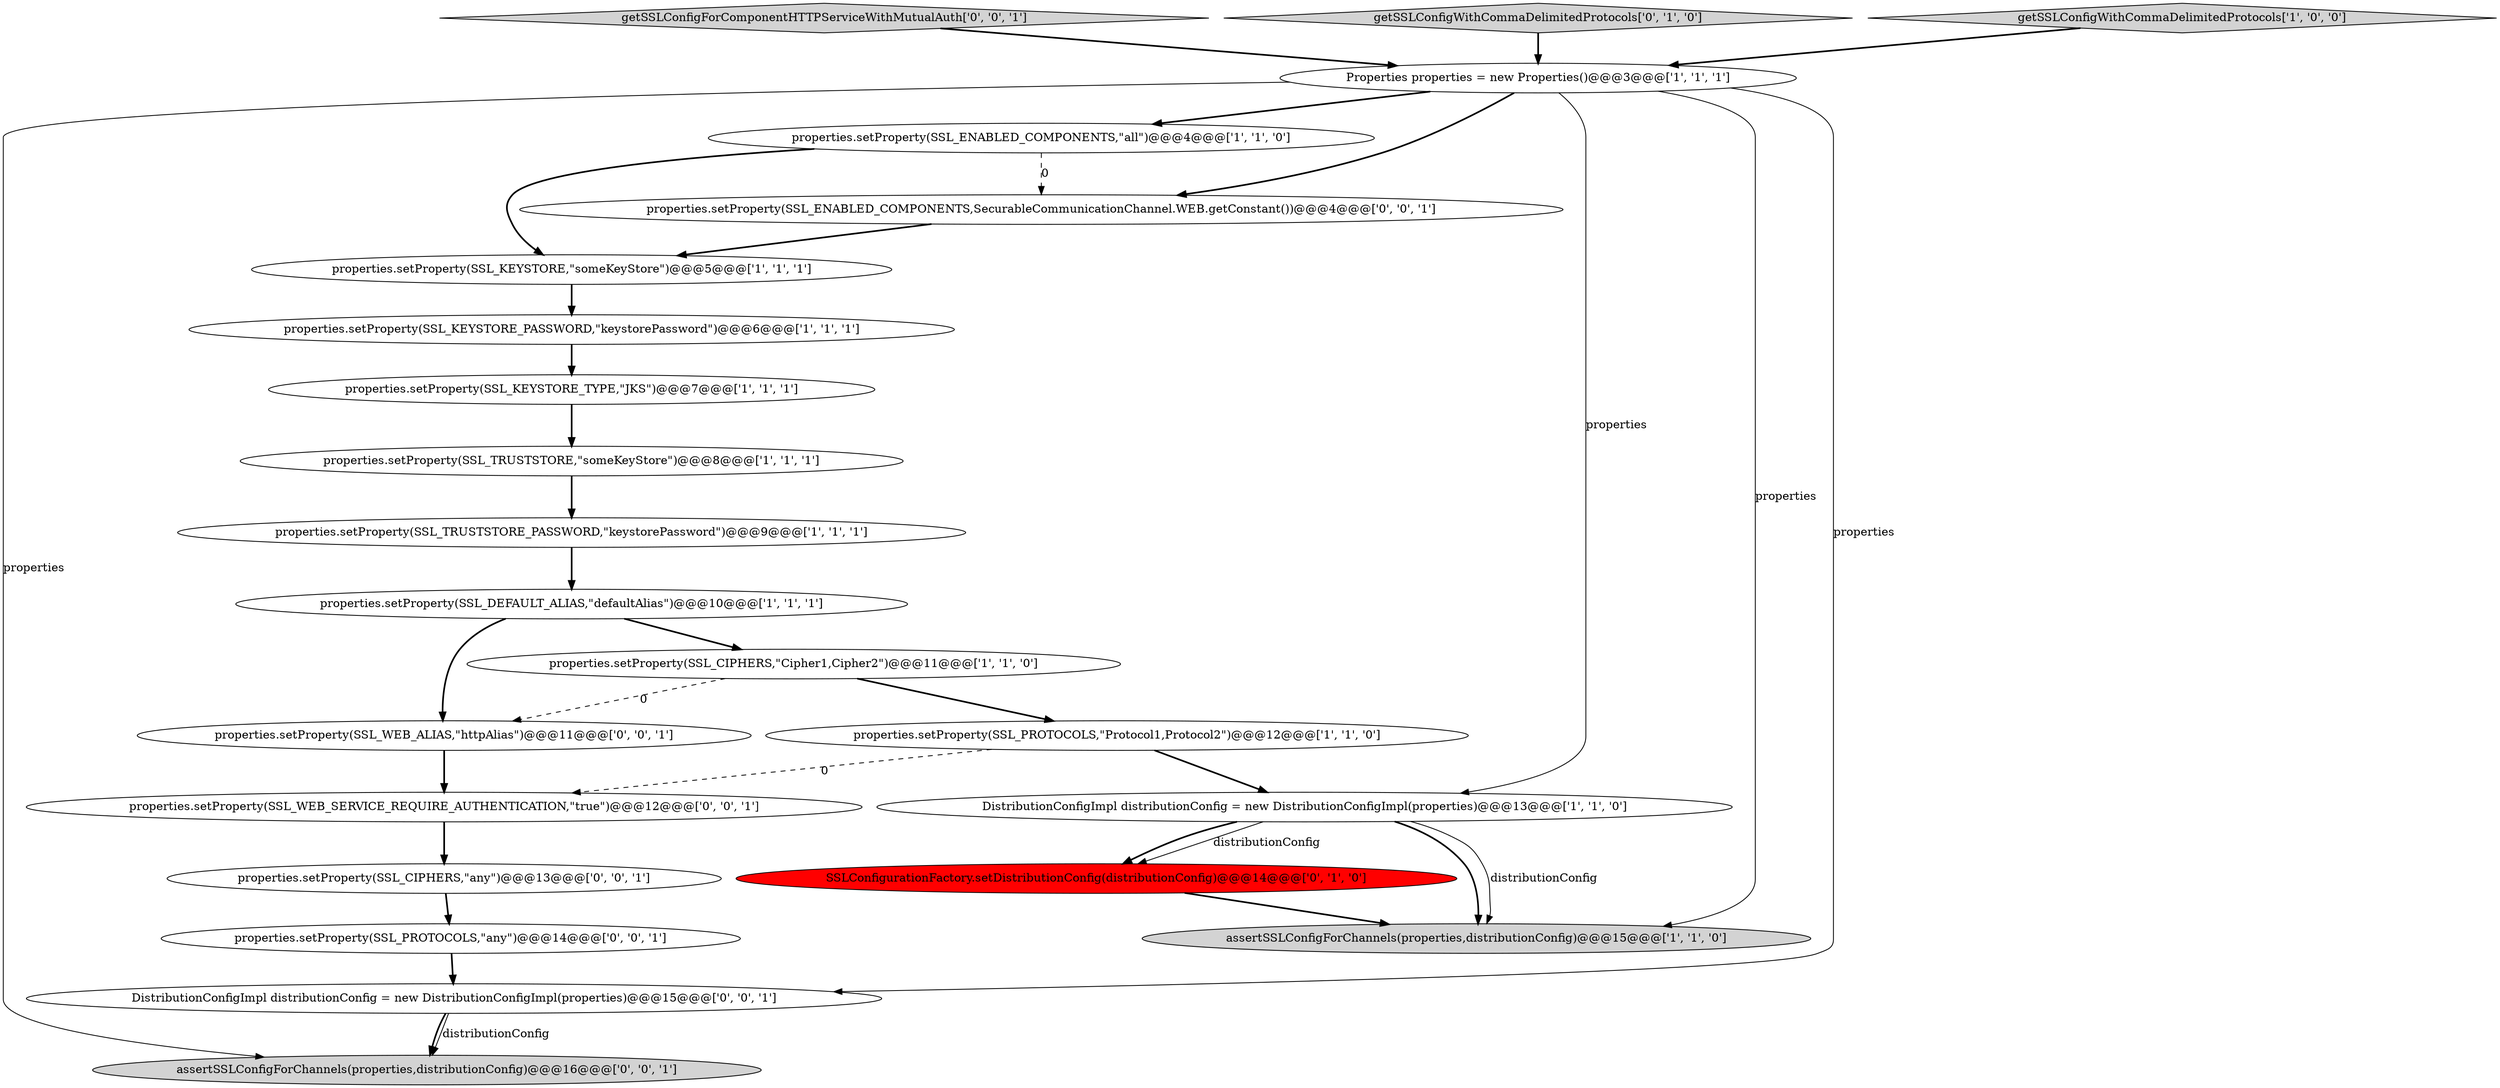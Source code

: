 digraph {
7 [style = filled, label = "properties.setProperty(SSL_TRUSTSTORE,\"someKeyStore\")@@@8@@@['1', '1', '1']", fillcolor = white, shape = ellipse image = "AAA0AAABBB1BBB"];
19 [style = filled, label = "properties.setProperty(SSL_WEB_SERVICE_REQUIRE_AUTHENTICATION,\"true\")@@@12@@@['0', '0', '1']", fillcolor = white, shape = ellipse image = "AAA0AAABBB3BBB"];
3 [style = filled, label = "properties.setProperty(SSL_PROTOCOLS,\"Protocol1,Protocol2\")@@@12@@@['1', '1', '0']", fillcolor = white, shape = ellipse image = "AAA0AAABBB1BBB"];
15 [style = filled, label = "properties.setProperty(SSL_ENABLED_COMPONENTS,SecurableCommunicationChannel.WEB.getConstant())@@@4@@@['0', '0', '1']", fillcolor = white, shape = ellipse image = "AAA0AAABBB3BBB"];
2 [style = filled, label = "properties.setProperty(SSL_KEYSTORE_PASSWORD,\"keystorePassword\")@@@6@@@['1', '1', '1']", fillcolor = white, shape = ellipse image = "AAA0AAABBB1BBB"];
16 [style = filled, label = "getSSLConfigForComponentHTTPServiceWithMutualAuth['0', '0', '1']", fillcolor = lightgray, shape = diamond image = "AAA0AAABBB3BBB"];
22 [style = filled, label = "properties.setProperty(SSL_CIPHERS,\"any\")@@@13@@@['0', '0', '1']", fillcolor = white, shape = ellipse image = "AAA0AAABBB3BBB"];
20 [style = filled, label = "assertSSLConfigForChannels(properties,distributionConfig)@@@16@@@['0', '0', '1']", fillcolor = lightgray, shape = ellipse image = "AAA0AAABBB3BBB"];
13 [style = filled, label = "SSLConfigurationFactory.setDistributionConfig(distributionConfig)@@@14@@@['0', '1', '0']", fillcolor = red, shape = ellipse image = "AAA1AAABBB2BBB"];
6 [style = filled, label = "DistributionConfigImpl distributionConfig = new DistributionConfigImpl(properties)@@@13@@@['1', '1', '0']", fillcolor = white, shape = ellipse image = "AAA0AAABBB1BBB"];
21 [style = filled, label = "properties.setProperty(SSL_WEB_ALIAS,\"httpAlias\")@@@11@@@['0', '0', '1']", fillcolor = white, shape = ellipse image = "AAA0AAABBB3BBB"];
1 [style = filled, label = "properties.setProperty(SSL_CIPHERS,\"Cipher1,Cipher2\")@@@11@@@['1', '1', '0']", fillcolor = white, shape = ellipse image = "AAA0AAABBB1BBB"];
17 [style = filled, label = "properties.setProperty(SSL_PROTOCOLS,\"any\")@@@14@@@['0', '0', '1']", fillcolor = white, shape = ellipse image = "AAA0AAABBB3BBB"];
12 [style = filled, label = "properties.setProperty(SSL_ENABLED_COMPONENTS,\"all\")@@@4@@@['1', '1', '0']", fillcolor = white, shape = ellipse image = "AAA0AAABBB1BBB"];
14 [style = filled, label = "getSSLConfigWithCommaDelimitedProtocols['0', '1', '0']", fillcolor = lightgray, shape = diamond image = "AAA0AAABBB2BBB"];
0 [style = filled, label = "assertSSLConfigForChannels(properties,distributionConfig)@@@15@@@['1', '1', '0']", fillcolor = lightgray, shape = ellipse image = "AAA0AAABBB1BBB"];
4 [style = filled, label = "getSSLConfigWithCommaDelimitedProtocols['1', '0', '0']", fillcolor = lightgray, shape = diamond image = "AAA0AAABBB1BBB"];
18 [style = filled, label = "DistributionConfigImpl distributionConfig = new DistributionConfigImpl(properties)@@@15@@@['0', '0', '1']", fillcolor = white, shape = ellipse image = "AAA0AAABBB3BBB"];
11 [style = filled, label = "properties.setProperty(SSL_DEFAULT_ALIAS,\"defaultAlias\")@@@10@@@['1', '1', '1']", fillcolor = white, shape = ellipse image = "AAA0AAABBB1BBB"];
8 [style = filled, label = "properties.setProperty(SSL_KEYSTORE_TYPE,\"JKS\")@@@7@@@['1', '1', '1']", fillcolor = white, shape = ellipse image = "AAA0AAABBB1BBB"];
9 [style = filled, label = "properties.setProperty(SSL_TRUSTSTORE_PASSWORD,\"keystorePassword\")@@@9@@@['1', '1', '1']", fillcolor = white, shape = ellipse image = "AAA0AAABBB1BBB"];
10 [style = filled, label = "properties.setProperty(SSL_KEYSTORE,\"someKeyStore\")@@@5@@@['1', '1', '1']", fillcolor = white, shape = ellipse image = "AAA0AAABBB1BBB"];
5 [style = filled, label = "Properties properties = new Properties()@@@3@@@['1', '1', '1']", fillcolor = white, shape = ellipse image = "AAA0AAABBB1BBB"];
15->10 [style = bold, label=""];
6->13 [style = solid, label="distributionConfig"];
9->11 [style = bold, label=""];
21->19 [style = bold, label=""];
11->1 [style = bold, label=""];
11->21 [style = bold, label=""];
1->3 [style = bold, label=""];
5->0 [style = solid, label="properties"];
5->15 [style = bold, label=""];
3->6 [style = bold, label=""];
6->0 [style = bold, label=""];
1->21 [style = dashed, label="0"];
8->7 [style = bold, label=""];
3->19 [style = dashed, label="0"];
5->18 [style = solid, label="properties"];
7->9 [style = bold, label=""];
18->20 [style = bold, label=""];
12->10 [style = bold, label=""];
5->12 [style = bold, label=""];
6->13 [style = bold, label=""];
5->6 [style = solid, label="properties"];
12->15 [style = dashed, label="0"];
16->5 [style = bold, label=""];
22->17 [style = bold, label=""];
10->2 [style = bold, label=""];
6->0 [style = solid, label="distributionConfig"];
5->20 [style = solid, label="properties"];
19->22 [style = bold, label=""];
4->5 [style = bold, label=""];
17->18 [style = bold, label=""];
18->20 [style = solid, label="distributionConfig"];
2->8 [style = bold, label=""];
13->0 [style = bold, label=""];
14->5 [style = bold, label=""];
}
